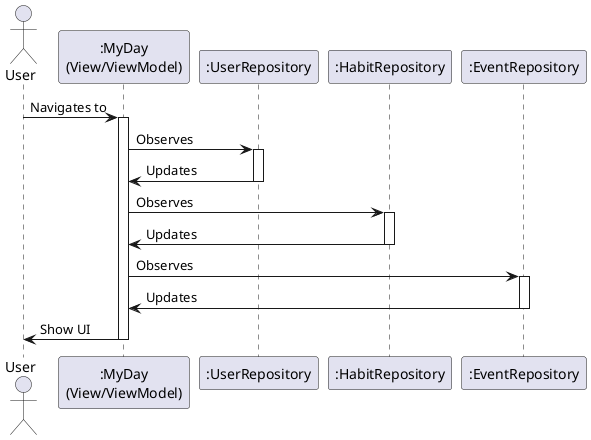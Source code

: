 @startuml

actor User

participant ":MyDay\n(View/ViewModel)" as MyDay

participant ":UserRepository" as UserRepository
participant ":HabitRepository" as HabitRepository
participant ":EventRepository" as EventRepository

User -> MyDay : Navigates to
activate MyDay

MyDay -> UserRepository : Observes
activate UserRepository
UserRepository -> MyDay : Updates
deactivate UserRepository

MyDay -> HabitRepository : Observes
activate HabitRepository
HabitRepository -> MyDay : Updates
deactivate HabitRepository

MyDay -> EventRepository : Observes
activate EventRepository
EventRepository -> MyDay : Updates
deactivate EventRepository

MyDay -> User : Show UI
deactivate MyDay

@enduml